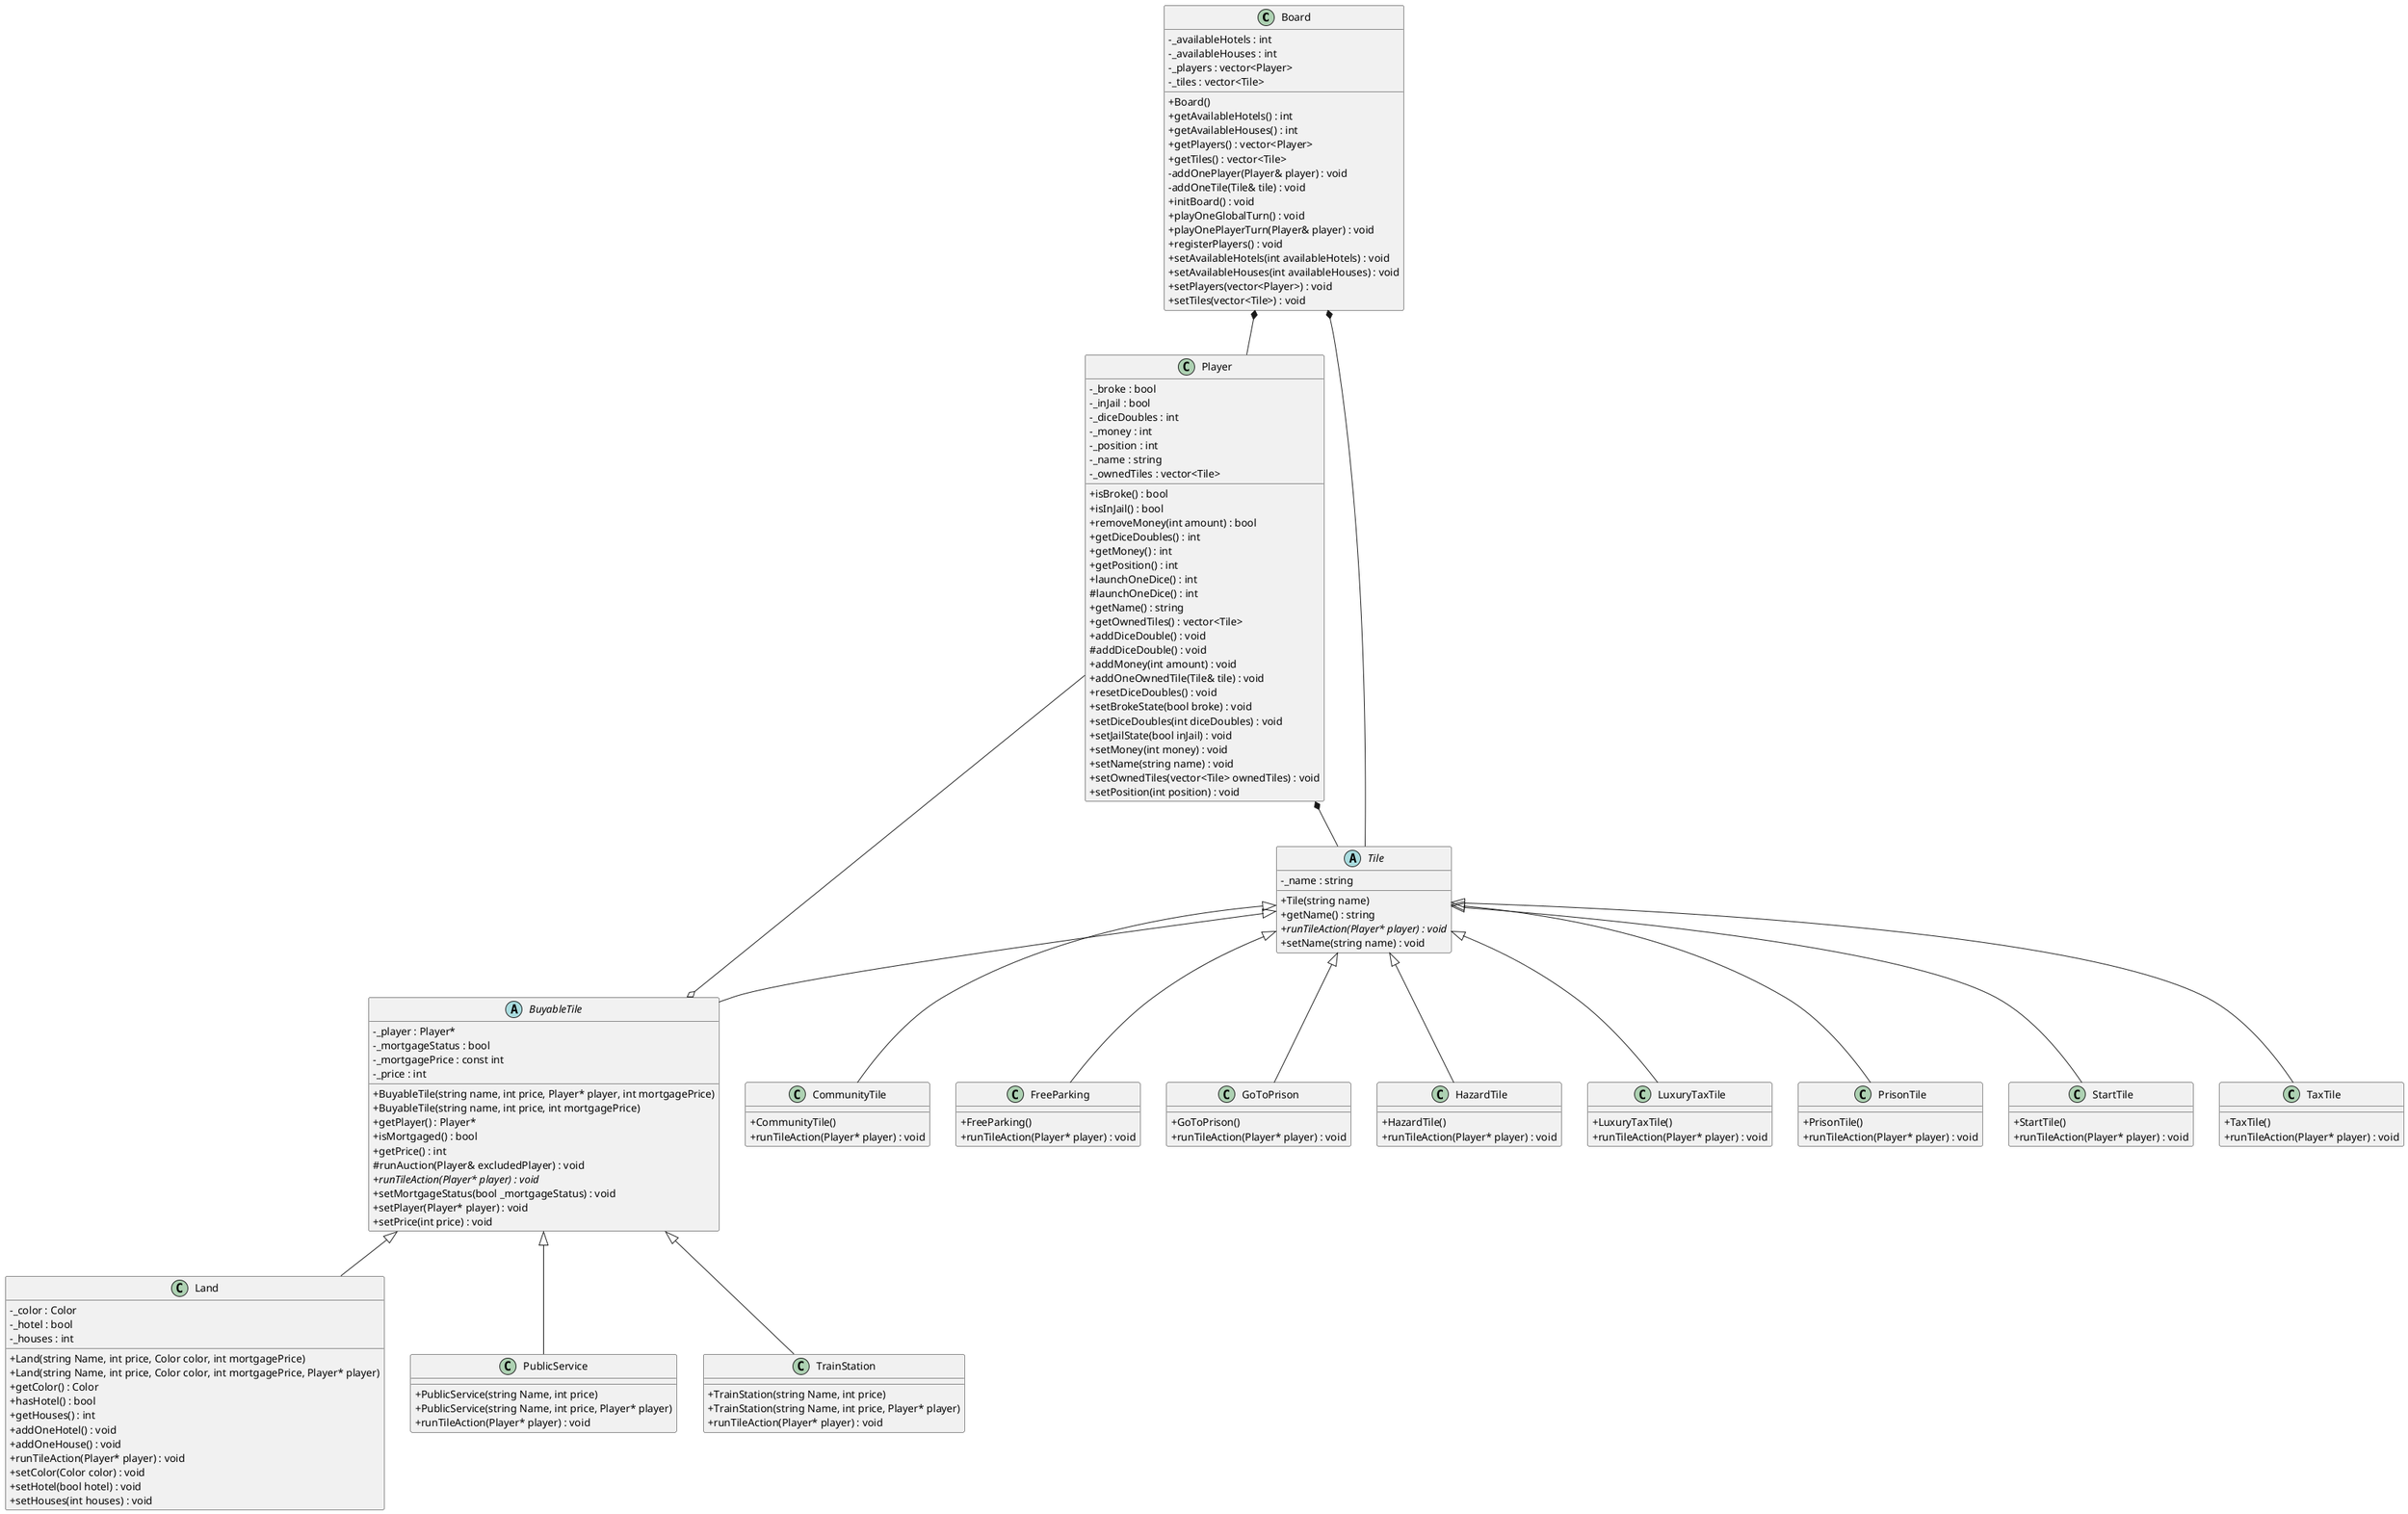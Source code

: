 @startuml

skinparam classAttributeIconSize 0

/' Objects '/

class Board {
	+Board()
	-_availableHotels : int
	-_availableHouses : int
	+getAvailableHotels() : int
	+getAvailableHouses() : int
	-_players : vector<Player>
	+getPlayers() : vector<Player>
	-_tiles : vector<Tile>
	+getTiles() : vector<Tile>
	-addOnePlayer(Player& player) : void
	-addOneTile(Tile& tile) : void
	+initBoard() : void
	+playOneGlobalTurn() : void
	+playOnePlayerTurn(Player& player) : void
	+registerPlayers() : void
	+setAvailableHotels(int availableHotels) : void
	+setAvailableHouses(int availableHouses) : void
	+setPlayers(vector<Player>) : void
	+setTiles(vector<Tile>) : void
}


abstract class BuyableTile {
	+BuyableTile(string name, int price, Player* player, int mortgagePrice)
	+BuyableTile(string name, int price, int mortgagePrice)
	-_player : Player*
	+getPlayer() : Player*
	-_mortgageStatus : bool
	+isMortgaged() : bool
	-_mortgagePrice : const int
	-_price : int
	+getPrice() : int
	#runAuction(Player& excludedPlayer) : void
	+{abstract} runTileAction(Player* player) : void
	+setMortgageStatus(bool _mortgageStatus) : void
	+setPlayer(Player* player) : void
	+setPrice(int price) : void
}


class CommunityTile {
	+CommunityTile()
	+runTileAction(Player* player) : void
}


class FreeParking {
	+FreeParking()
	+runTileAction(Player* player) : void
}


class GoToPrison {
	+GoToPrison()
	+runTileAction(Player* player) : void
}


class HazardTile {
	+HazardTile()
	+runTileAction(Player* player) : void
}


class Land {
	+Land(string Name, int price, Color color, int mortgagePrice)
	+Land(string Name, int price, Color color, int mortgagePrice, Player* player)
	-_color : Color
	+getColor() : Color
	-_hotel : bool
	+hasHotel() : bool
	-_houses : int
	+getHouses() : int
	+addOneHotel() : void
	+addOneHouse() : void
	+runTileAction(Player* player) : void
	+setColor(Color color) : void
	+setHotel(bool hotel) : void
	+setHouses(int houses) : void
}


class LuxuryTaxTile {
	+LuxuryTaxTile()
	+runTileAction(Player* player) : void
}


class Player {
	-_broke : bool
	-_inJail : bool
	+isBroke() : bool
	+isInJail() : bool
	+removeMoney(int amount) : bool
	-_diceDoubles : int
	-_money : int
	-_position : int
	+getDiceDoubles() : int
	+getMoney() : int
	+getPosition() : int
	+launchOneDice() : int
	#launchOneDice() : int
	-_name : string
	+getName() : string
	-_ownedTiles : vector<Tile>
	+getOwnedTiles() : vector<Tile>
	+addDiceDouble() : void
	#addDiceDouble() : void
	+addMoney(int amount) : void
	+addOneOwnedTile(Tile& tile) : void
	+resetDiceDoubles() : void
	+setBrokeState(bool broke) : void
	+setDiceDoubles(int diceDoubles) : void
	+setJailState(bool inJail) : void
	+setMoney(int money) : void
	+setName(string name) : void
	+setOwnedTiles(vector<Tile> ownedTiles) : void
	+setPosition(int position) : void
}


class PrisonTile {
	+PrisonTile()
	+runTileAction(Player* player) : void
}


class PublicService {
	+PublicService(string Name, int price)
	+PublicService(string Name, int price, Player* player)
	+runTileAction(Player* player) : void
}


class StartTile {
	+StartTile()
	+runTileAction(Player* player) : void
}


class TaxTile {
	+TaxTile()
	+runTileAction(Player* player) : void
}


abstract class Tile {
	+Tile(string name)
	-_name : string
	+getName() : string
	+{abstract} runTileAction(Player* player) : void
	+setName(string name) : void
}


class TrainStation {
	+TrainStation(string Name, int price)
	+TrainStation(string Name, int price, Player* player)
	+runTileAction(Player* player) : void
}





/' Inheritance relationships '/

.BuyableTile <|-- .Land


.BuyableTile <|-- .PublicService


.BuyableTile <|-- .TrainStation


.Tile <|-- .BuyableTile


.Tile <|-- .CommunityTile


.Tile <|-- .FreeParking


.Tile <|-- .GoToPrison


.Tile <|-- .HazardTile


.Tile <|-- .LuxuryTaxTile


.Tile <|-- .PrisonTile


.Tile <|-- .StartTile


.Tile <|-- .TaxTile





/' Aggregation relationships '/

.Board *-- .Player


.Board *-- .Tile


.BuyableTile o-- .Player


.Player *-- .Tile






/' Nested objects '/



@enduml

